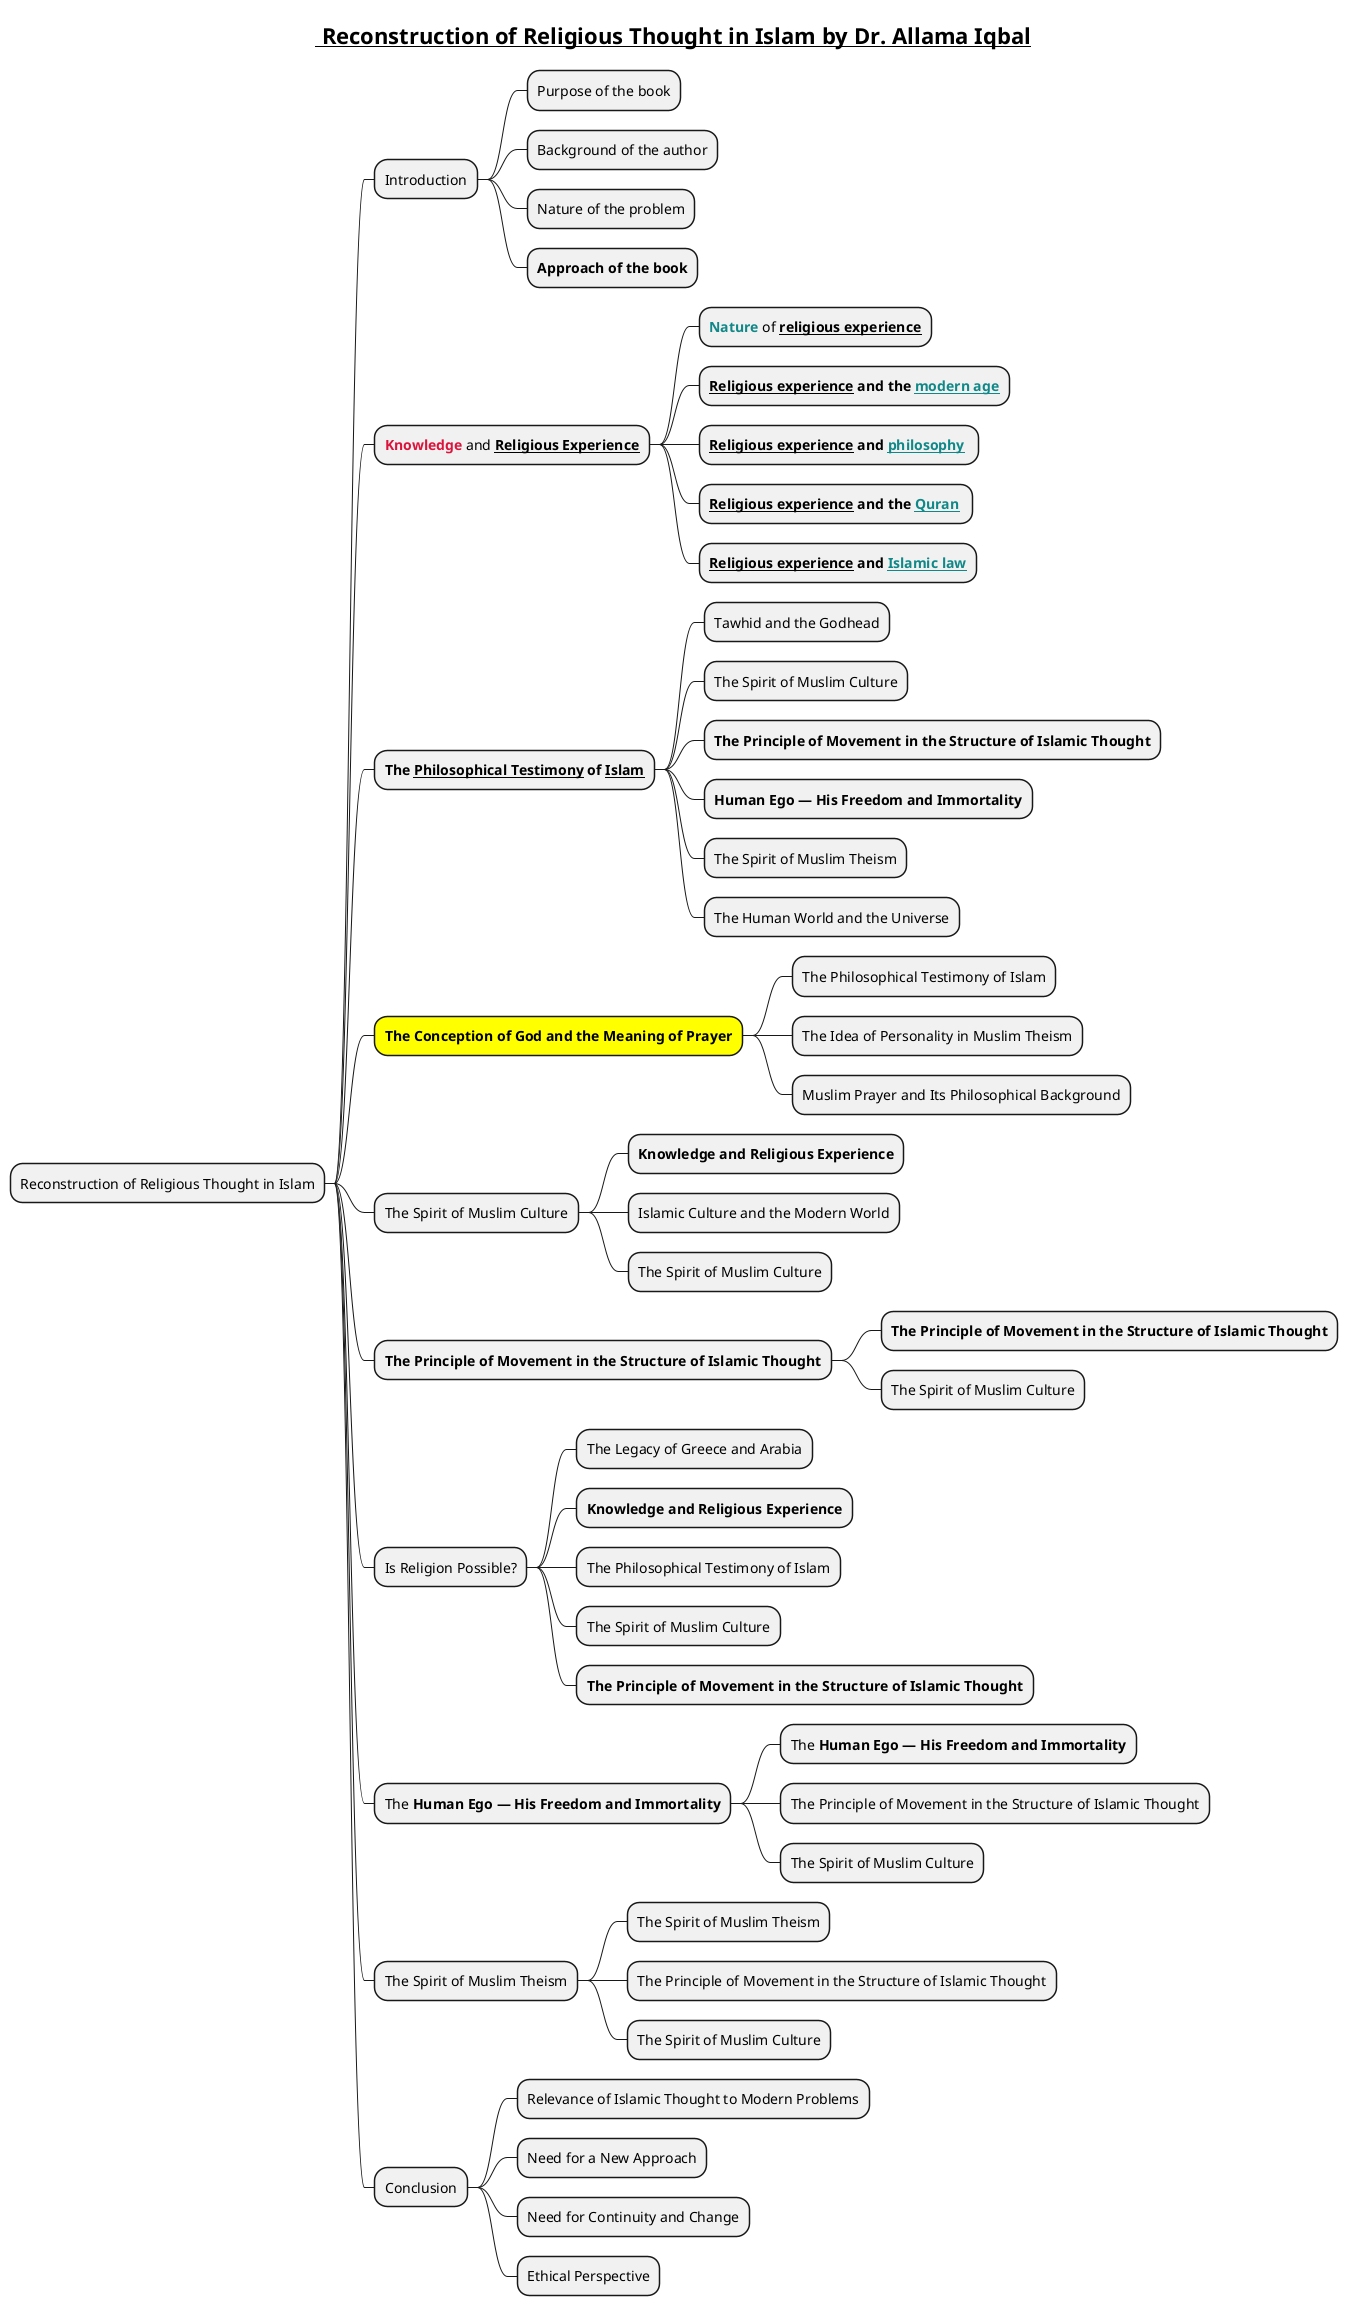 @startmindmap

title = __ Reconstruction of Religious Thought in Islam by Dr. Allama Iqbal__

* Reconstruction of Religious Thought in Islam
** Introduction
*** Purpose of the book
*** Background of the author
*** Nature of the problem
*** **Approach of the book**
** <color #crimson>**Knowledge**</color> and **__Religious Experience__**
*** <color #118888>**Nature**</color> of **__religious experience__**
*** **__Religious experience__ and the <color #118888>__modern age__</color>**
*** **__Religious experience__ and <color #118888>__philosophy__</color> **
*** **__Religious experience__ and the <color #118888>__Quran__</color> **
*** **__Religious experience__ and <color #118888>__Islamic law__</color>**
** **The __Philosophical Testimony__ of __Islam__**
*** Tawhid and the Godhead
*** The Spirit of Muslim Culture
*** **The Principle of Movement in the Structure of Islamic Thought**
*** **Human Ego — His Freedom and Immortality**
*** The Spirit of Muslim Theism
*** The Human World and the Universe
**[#yellow] **The Conception of God and the Meaning of Prayer**
*** The Philosophical Testimony of Islam
*** The Idea of Personality in Muslim Theism
*** Muslim Prayer and Its Philosophical Background
** The Spirit of Muslim Culture
*** **Knowledge and Religious Experience**
*** Islamic Culture and the Modern World
*** The Spirit of Muslim Culture
**  **The Principle of Movement in the Structure of Islamic Thought**
*** **The Principle of Movement in the Structure of Islamic Thought**
*** The Spirit of Muslim Culture
** Is Religion Possible?
*** The Legacy of Greece and Arabia
*** **Knowledge and Religious Experience**
*** The Philosophical Testimony of Islam
*** The Spirit of Muslim Culture
*** **The Principle of Movement in the Structure of Islamic Thought**
** The **Human Ego — His Freedom and Immortality**
*** The **Human Ego — His Freedom and Immortality**
*** The Principle of Movement in the Structure of Islamic Thought
*** The Spirit of Muslim Culture
** The Spirit of Muslim Theism
*** The Spirit of Muslim Theism
*** The Principle of Movement in the Structure of Islamic Thought
*** The Spirit of Muslim Culture
** Conclusion
*** Relevance of Islamic Thought to Modern Problems
*** Need for a New Approach
*** Need for Continuity and Change
*** Ethical Perspective

@endmindmap
